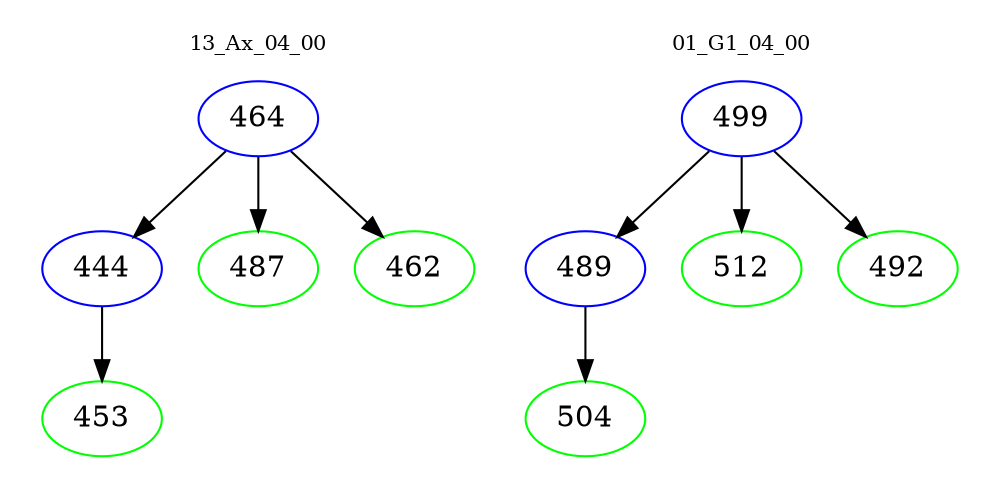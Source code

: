 digraph{
subgraph cluster_0 {
color = white
label = "13_Ax_04_00";
fontsize=10;
T0_464 [label="464", color="blue"]
T0_464 -> T0_444 [color="black"]
T0_444 [label="444", color="blue"]
T0_444 -> T0_453 [color="black"]
T0_453 [label="453", color="green"]
T0_464 -> T0_487 [color="black"]
T0_487 [label="487", color="green"]
T0_464 -> T0_462 [color="black"]
T0_462 [label="462", color="green"]
}
subgraph cluster_1 {
color = white
label = "01_G1_04_00";
fontsize=10;
T1_499 [label="499", color="blue"]
T1_499 -> T1_489 [color="black"]
T1_489 [label="489", color="blue"]
T1_489 -> T1_504 [color="black"]
T1_504 [label="504", color="green"]
T1_499 -> T1_512 [color="black"]
T1_512 [label="512", color="green"]
T1_499 -> T1_492 [color="black"]
T1_492 [label="492", color="green"]
}
}
